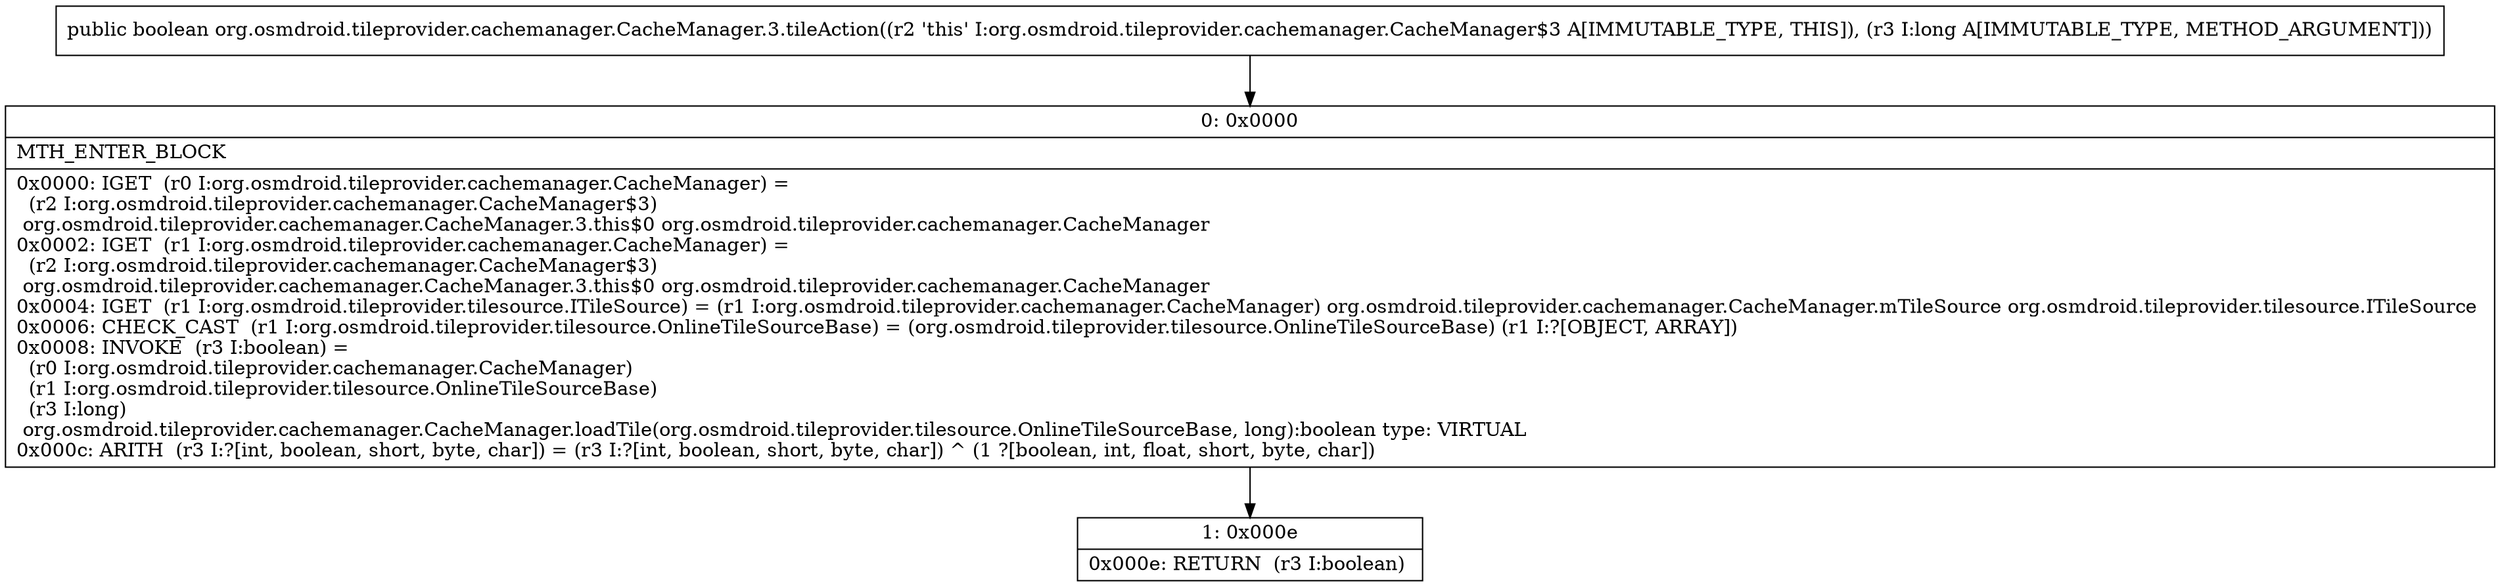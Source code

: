 digraph "CFG fororg.osmdroid.tileprovider.cachemanager.CacheManager.3.tileAction(J)Z" {
Node_0 [shape=record,label="{0\:\ 0x0000|MTH_ENTER_BLOCK\l|0x0000: IGET  (r0 I:org.osmdroid.tileprovider.cachemanager.CacheManager) = \l  (r2 I:org.osmdroid.tileprovider.cachemanager.CacheManager$3)\l org.osmdroid.tileprovider.cachemanager.CacheManager.3.this$0 org.osmdroid.tileprovider.cachemanager.CacheManager \l0x0002: IGET  (r1 I:org.osmdroid.tileprovider.cachemanager.CacheManager) = \l  (r2 I:org.osmdroid.tileprovider.cachemanager.CacheManager$3)\l org.osmdroid.tileprovider.cachemanager.CacheManager.3.this$0 org.osmdroid.tileprovider.cachemanager.CacheManager \l0x0004: IGET  (r1 I:org.osmdroid.tileprovider.tilesource.ITileSource) = (r1 I:org.osmdroid.tileprovider.cachemanager.CacheManager) org.osmdroid.tileprovider.cachemanager.CacheManager.mTileSource org.osmdroid.tileprovider.tilesource.ITileSource \l0x0006: CHECK_CAST  (r1 I:org.osmdroid.tileprovider.tilesource.OnlineTileSourceBase) = (org.osmdroid.tileprovider.tilesource.OnlineTileSourceBase) (r1 I:?[OBJECT, ARRAY]) \l0x0008: INVOKE  (r3 I:boolean) = \l  (r0 I:org.osmdroid.tileprovider.cachemanager.CacheManager)\l  (r1 I:org.osmdroid.tileprovider.tilesource.OnlineTileSourceBase)\l  (r3 I:long)\l org.osmdroid.tileprovider.cachemanager.CacheManager.loadTile(org.osmdroid.tileprovider.tilesource.OnlineTileSourceBase, long):boolean type: VIRTUAL \l0x000c: ARITH  (r3 I:?[int, boolean, short, byte, char]) = (r3 I:?[int, boolean, short, byte, char]) ^ (1 ?[boolean, int, float, short, byte, char]) \l}"];
Node_1 [shape=record,label="{1\:\ 0x000e|0x000e: RETURN  (r3 I:boolean) \l}"];
MethodNode[shape=record,label="{public boolean org.osmdroid.tileprovider.cachemanager.CacheManager.3.tileAction((r2 'this' I:org.osmdroid.tileprovider.cachemanager.CacheManager$3 A[IMMUTABLE_TYPE, THIS]), (r3 I:long A[IMMUTABLE_TYPE, METHOD_ARGUMENT])) }"];
MethodNode -> Node_0;
Node_0 -> Node_1;
}

